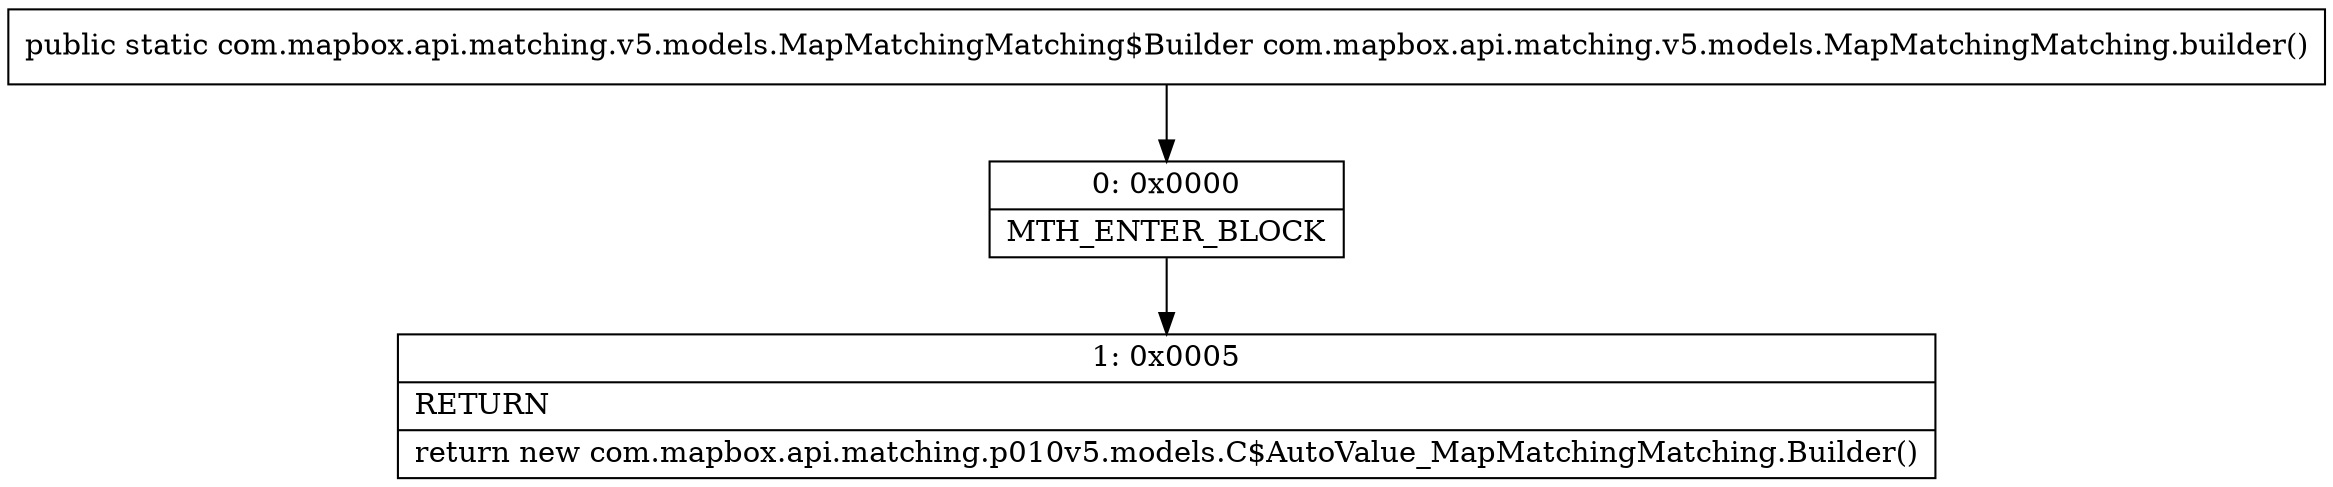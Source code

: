 digraph "CFG forcom.mapbox.api.matching.v5.models.MapMatchingMatching.builder()Lcom\/mapbox\/api\/matching\/v5\/models\/MapMatchingMatching$Builder;" {
Node_0 [shape=record,label="{0\:\ 0x0000|MTH_ENTER_BLOCK\l}"];
Node_1 [shape=record,label="{1\:\ 0x0005|RETURN\l|return new com.mapbox.api.matching.p010v5.models.C$AutoValue_MapMatchingMatching.Builder()\l}"];
MethodNode[shape=record,label="{public static com.mapbox.api.matching.v5.models.MapMatchingMatching$Builder com.mapbox.api.matching.v5.models.MapMatchingMatching.builder() }"];
MethodNode -> Node_0;
Node_0 -> Node_1;
}

